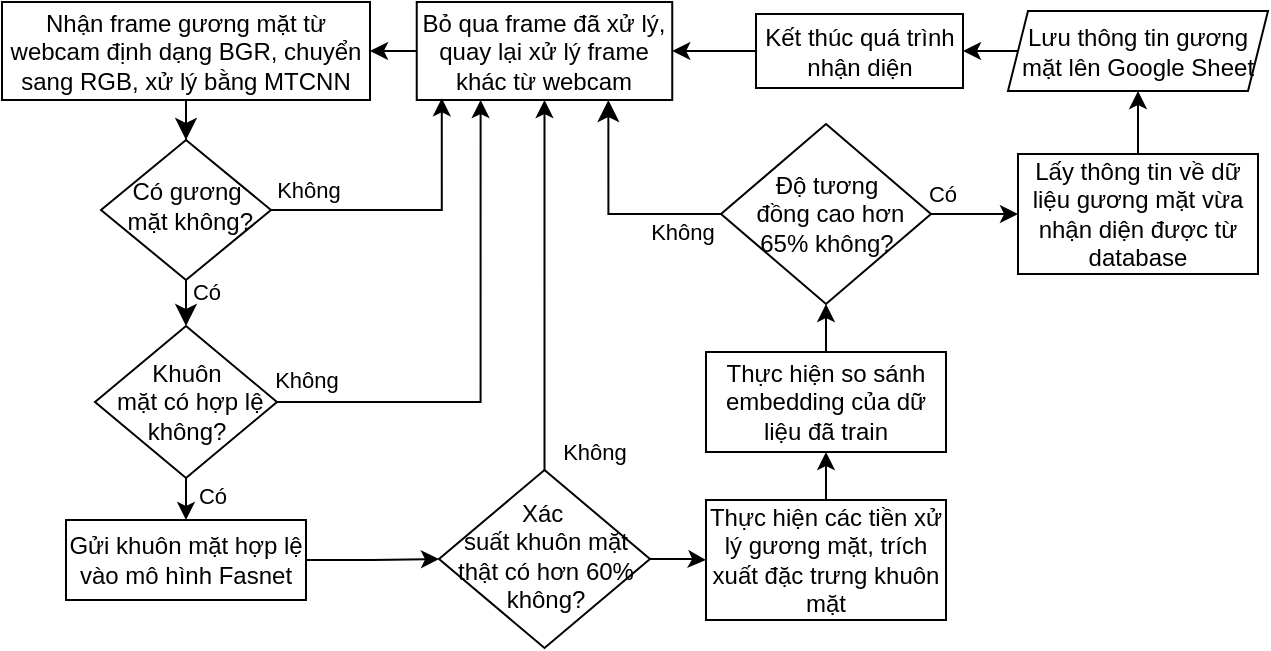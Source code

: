 <mxfile version="28.0.3">
  <diagram id="C5RBs43oDa-KdzZeNtuy" name="Page-1">
    <mxGraphModel dx="864" dy="522" grid="0" gridSize="10" guides="1" tooltips="1" connect="1" arrows="1" fold="1" page="1" pageScale="1" pageWidth="827" pageHeight="1169" background="#ffffff" math="0" shadow="0">
      <root>
        <mxCell id="WIyWlLk6GJQsqaUBKTNV-0" />
        <mxCell id="WIyWlLk6GJQsqaUBKTNV-1" parent="WIyWlLk6GJQsqaUBKTNV-0" />
        <mxCell id="WIyWlLk6GJQsqaUBKTNV-2" value="" style="rounded=0;html=1;jettySize=auto;orthogonalLoop=1;fontSize=11;endArrow=classic;endFill=1;endSize=8;strokeWidth=1;shadow=0;labelBackgroundColor=none;edgeStyle=orthogonalEdgeStyle;exitX=0.5;exitY=1;exitDx=0;exitDy=0;" parent="WIyWlLk6GJQsqaUBKTNV-1" source="A56iYJxM9WRR-LLqGUsY-35" target="WIyWlLk6GJQsqaUBKTNV-6" edge="1">
          <mxGeometry relative="1" as="geometry">
            <mxPoint x="210" y="175" as="sourcePoint" />
          </mxGeometry>
        </mxCell>
        <mxCell id="WIyWlLk6GJQsqaUBKTNV-6" value="Có gương&lt;div&gt;&amp;nbsp;mặt không?&lt;/div&gt;" style="rhombus;whiteSpace=wrap;html=1;shadow=0;fontFamily=Helvetica;fontSize=12;align=center;strokeWidth=1;spacing=6;spacingTop=-4;" parent="WIyWlLk6GJQsqaUBKTNV-1" vertex="1">
          <mxGeometry x="167.5" y="195" width="85" height="70" as="geometry" />
        </mxCell>
        <mxCell id="1ZK56OKKch1TkLcWgLvR-8" style="edgeStyle=orthogonalEdgeStyle;rounded=0;orthogonalLoop=1;jettySize=auto;html=1;entryX=0.5;entryY=1;entryDx=0;entryDy=0;" edge="1" parent="WIyWlLk6GJQsqaUBKTNV-1" source="WIyWlLk6GJQsqaUBKTNV-10" target="A56iYJxM9WRR-LLqGUsY-23">
          <mxGeometry relative="1" as="geometry" />
        </mxCell>
        <mxCell id="1ZK56OKKch1TkLcWgLvR-9" value="Không" style="edgeLabel;html=1;align=center;verticalAlign=middle;resizable=0;points=[];" vertex="1" connectable="0" parent="1ZK56OKKch1TkLcWgLvR-8">
          <mxGeometry x="-0.781" relative="1" as="geometry">
            <mxPoint x="24" y="11" as="offset" />
          </mxGeometry>
        </mxCell>
        <mxCell id="1ZK56OKKch1TkLcWgLvR-10" value="" style="edgeStyle=orthogonalEdgeStyle;rounded=0;orthogonalLoop=1;jettySize=auto;html=1;" edge="1" parent="WIyWlLk6GJQsqaUBKTNV-1" source="WIyWlLk6GJQsqaUBKTNV-10" target="A56iYJxM9WRR-LLqGUsY-21">
          <mxGeometry relative="1" as="geometry" />
        </mxCell>
        <mxCell id="WIyWlLk6GJQsqaUBKTNV-10" value="&lt;div&gt;Xác&amp;nbsp;&lt;/div&gt;&lt;div&gt;suất khuôn mặt thật có hơn 60% không?&lt;/div&gt;" style="rhombus;whiteSpace=wrap;html=1;shadow=0;fontFamily=Helvetica;fontSize=12;align=center;strokeWidth=1;spacing=6;spacingTop=-4;" parent="WIyWlLk6GJQsqaUBKTNV-1" vertex="1">
          <mxGeometry x="336.5" y="360" width="105.5" height="89" as="geometry" />
        </mxCell>
        <mxCell id="1ZK56OKKch1TkLcWgLvR-15" style="edgeStyle=orthogonalEdgeStyle;rounded=0;orthogonalLoop=1;jettySize=auto;html=1;exitX=1;exitY=0.5;exitDx=0;exitDy=0;entryX=0;entryY=0.5;entryDx=0;entryDy=0;" edge="1" parent="WIyWlLk6GJQsqaUBKTNV-1" source="A56iYJxM9WRR-LLqGUsY-11" target="A56iYJxM9WRR-LLqGUsY-52">
          <mxGeometry relative="1" as="geometry" />
        </mxCell>
        <mxCell id="1ZK56OKKch1TkLcWgLvR-16" value="Có" style="edgeLabel;html=1;align=center;verticalAlign=middle;resizable=0;points=[];" vertex="1" connectable="0" parent="1ZK56OKKch1TkLcWgLvR-15">
          <mxGeometry x="-0.859" y="-1" relative="1" as="geometry">
            <mxPoint x="2" y="-11" as="offset" />
          </mxGeometry>
        </mxCell>
        <mxCell id="A56iYJxM9WRR-LLqGUsY-11" value="&lt;div&gt;Độ&amp;nbsp;&lt;span style=&quot;background-color: transparent; color: light-dark(rgb(0, 0, 0), rgb(255, 255, 255));&quot;&gt;tương&lt;/span&gt;&lt;/div&gt;&lt;div&gt;&amp;nbsp;đồng cao hơn 65%&amp;nbsp;&lt;span style=&quot;background-color: transparent; color: light-dark(rgb(0, 0, 0), rgb(255, 255, 255));&quot;&gt;không?&lt;/span&gt;&lt;/div&gt;" style="rhombus;whiteSpace=wrap;html=1;" parent="WIyWlLk6GJQsqaUBKTNV-1" vertex="1">
          <mxGeometry x="477.5" y="187" width="105" height="90" as="geometry" />
        </mxCell>
        <mxCell id="A56iYJxM9WRR-LLqGUsY-14" value="Không" style="edgeStyle=orthogonalEdgeStyle;rounded=0;html=1;jettySize=auto;orthogonalLoop=1;fontSize=11;endArrow=classic;endFill=1;endSize=8;strokeWidth=1;shadow=0;labelBackgroundColor=none;exitX=0;exitY=0.5;exitDx=0;exitDy=0;entryX=0.75;entryY=1;entryDx=0;entryDy=0;" parent="WIyWlLk6GJQsqaUBKTNV-1" source="A56iYJxM9WRR-LLqGUsY-11" edge="1" target="A56iYJxM9WRR-LLqGUsY-23">
          <mxGeometry x="-0.658" y="9" relative="1" as="geometry">
            <mxPoint as="offset" />
            <mxPoint x="255" y="789.76" as="sourcePoint" />
            <mxPoint x="421" y="177" as="targetPoint" />
            <Array as="points">
              <mxPoint x="421" y="232" />
            </Array>
          </mxGeometry>
        </mxCell>
        <mxCell id="1ZK56OKKch1TkLcWgLvR-14" value="" style="edgeStyle=orthogonalEdgeStyle;rounded=0;orthogonalLoop=1;jettySize=auto;html=1;" edge="1" parent="WIyWlLk6GJQsqaUBKTNV-1" source="A56iYJxM9WRR-LLqGUsY-20" target="A56iYJxM9WRR-LLqGUsY-11">
          <mxGeometry relative="1" as="geometry" />
        </mxCell>
        <mxCell id="A56iYJxM9WRR-LLqGUsY-20" value="Thực hiện so sánh embedding của dữ liệu đã train" style="rounded=0;whiteSpace=wrap;html=1;" parent="WIyWlLk6GJQsqaUBKTNV-1" vertex="1">
          <mxGeometry x="470" y="301" width="120" height="50" as="geometry" />
        </mxCell>
        <mxCell id="1ZK56OKKch1TkLcWgLvR-11" value="" style="edgeStyle=orthogonalEdgeStyle;rounded=0;orthogonalLoop=1;jettySize=auto;html=1;" edge="1" parent="WIyWlLk6GJQsqaUBKTNV-1" source="A56iYJxM9WRR-LLqGUsY-21" target="A56iYJxM9WRR-LLqGUsY-20">
          <mxGeometry relative="1" as="geometry" />
        </mxCell>
        <mxCell id="A56iYJxM9WRR-LLqGUsY-21" value="Thực hiện các tiền xử lý gương mặt, trích xuất đặc trưng khuôn mặt" style="whiteSpace=wrap;html=1;" parent="WIyWlLk6GJQsqaUBKTNV-1" vertex="1">
          <mxGeometry x="470" y="375" width="120" height="60" as="geometry" />
        </mxCell>
        <mxCell id="1ZK56OKKch1TkLcWgLvR-3" value="" style="edgeStyle=orthogonalEdgeStyle;rounded=0;orthogonalLoop=1;jettySize=auto;html=1;" edge="1" parent="WIyWlLk6GJQsqaUBKTNV-1" source="A56iYJxM9WRR-LLqGUsY-22" target="WIyWlLk6GJQsqaUBKTNV-10">
          <mxGeometry relative="1" as="geometry" />
        </mxCell>
        <mxCell id="A56iYJxM9WRR-LLqGUsY-22" value="Gửi khuôn mặt hợp lệ vào mô hình Fasnet" style="whiteSpace=wrap;html=1;" parent="WIyWlLk6GJQsqaUBKTNV-1" vertex="1">
          <mxGeometry x="150" y="385" width="120" height="40" as="geometry" />
        </mxCell>
        <mxCell id="A56iYJxM9WRR-LLqGUsY-36" style="edgeStyle=orthogonalEdgeStyle;rounded=0;orthogonalLoop=1;jettySize=auto;html=1;entryX=1;entryY=0.5;entryDx=0;entryDy=0;exitX=0;exitY=0.5;exitDx=0;exitDy=0;" parent="WIyWlLk6GJQsqaUBKTNV-1" source="A56iYJxM9WRR-LLqGUsY-23" target="A56iYJxM9WRR-LLqGUsY-35" edge="1">
          <mxGeometry relative="1" as="geometry">
            <Array as="points">
              <mxPoint x="329" y="151" />
              <mxPoint x="302" y="151" />
            </Array>
          </mxGeometry>
        </mxCell>
        <mxCell id="A56iYJxM9WRR-LLqGUsY-23" value="Bỏ qua frame đã xử lý, quay lại xử lý frame khác từ webcam" style="whiteSpace=wrap;html=1;" parent="WIyWlLk6GJQsqaUBKTNV-1" vertex="1">
          <mxGeometry x="325.37" y="126" width="127.75" height="49" as="geometry" />
        </mxCell>
        <mxCell id="A56iYJxM9WRR-LLqGUsY-25" value="Có" style="rounded=0;html=1;jettySize=auto;orthogonalLoop=1;fontSize=11;endArrow=classic;endFill=1;endSize=8;strokeWidth=1;shadow=0;labelBackgroundColor=none;edgeStyle=orthogonalEdgeStyle;exitX=0.5;exitY=1;exitDx=0;exitDy=0;entryX=0.5;entryY=0;entryDx=0;entryDy=0;" parent="WIyWlLk6GJQsqaUBKTNV-1" source="WIyWlLk6GJQsqaUBKTNV-6" target="A56iYJxM9WRR-LLqGUsY-40" edge="1">
          <mxGeometry x="-0.506" y="10" relative="1" as="geometry">
            <mxPoint as="offset" />
            <mxPoint x="209.71" y="360" as="sourcePoint" />
            <mxPoint x="210" y="305" as="targetPoint" />
          </mxGeometry>
        </mxCell>
        <mxCell id="A56iYJxM9WRR-LLqGUsY-35" value="Nhận frame gương mặt từ webcam định dạng BGR, chuyển sang RGB, xử lý bằng MTCNN" style="whiteSpace=wrap;html=1;" parent="WIyWlLk6GJQsqaUBKTNV-1" vertex="1">
          <mxGeometry x="118" y="126" width="184" height="49" as="geometry" />
        </mxCell>
        <mxCell id="A56iYJxM9WRR-LLqGUsY-42" value="" style="edgeStyle=orthogonalEdgeStyle;rounded=0;orthogonalLoop=1;jettySize=auto;html=1;" parent="WIyWlLk6GJQsqaUBKTNV-1" source="A56iYJxM9WRR-LLqGUsY-40" target="A56iYJxM9WRR-LLqGUsY-22" edge="1">
          <mxGeometry relative="1" as="geometry">
            <Array as="points">
              <mxPoint x="210" y="355" />
              <mxPoint x="210" y="355" />
            </Array>
          </mxGeometry>
        </mxCell>
        <mxCell id="A56iYJxM9WRR-LLqGUsY-44" value="Có" style="edgeLabel;html=1;align=center;verticalAlign=middle;resizable=0;points=[];" parent="A56iYJxM9WRR-LLqGUsY-42" vertex="1" connectable="0">
          <mxGeometry x="-0.486" y="2" relative="1" as="geometry">
            <mxPoint x="11" y="3" as="offset" />
          </mxGeometry>
        </mxCell>
        <mxCell id="A56iYJxM9WRR-LLqGUsY-45" style="edgeStyle=orthogonalEdgeStyle;rounded=0;orthogonalLoop=1;jettySize=auto;html=1;entryX=0.25;entryY=1;entryDx=0;entryDy=0;" parent="WIyWlLk6GJQsqaUBKTNV-1" source="A56iYJxM9WRR-LLqGUsY-40" target="A56iYJxM9WRR-LLqGUsY-23" edge="1">
          <mxGeometry relative="1" as="geometry">
            <mxPoint x="370" y="177" as="targetPoint" />
          </mxGeometry>
        </mxCell>
        <mxCell id="A56iYJxM9WRR-LLqGUsY-47" value="Không" style="edgeLabel;html=1;align=center;verticalAlign=middle;resizable=0;points=[];" parent="A56iYJxM9WRR-LLqGUsY-45" vertex="1" connectable="0">
          <mxGeometry x="-0.471" y="1" relative="1" as="geometry">
            <mxPoint x="-53" y="-10" as="offset" />
          </mxGeometry>
        </mxCell>
        <mxCell id="A56iYJxM9WRR-LLqGUsY-40" value="Khuôn&lt;div&gt;&amp;nbsp;mặt có hợp lệ không?&lt;/div&gt;" style="rhombus;whiteSpace=wrap;html=1;" parent="WIyWlLk6GJQsqaUBKTNV-1" vertex="1">
          <mxGeometry x="164.5" y="288" width="91" height="76" as="geometry" />
        </mxCell>
        <mxCell id="1ZK56OKKch1TkLcWgLvR-13" value="" style="edgeStyle=orthogonalEdgeStyle;rounded=0;orthogonalLoop=1;jettySize=auto;html=1;" edge="1" parent="WIyWlLk6GJQsqaUBKTNV-1" source="A56iYJxM9WRR-LLqGUsY-52" target="A56iYJxM9WRR-LLqGUsY-58">
          <mxGeometry relative="1" as="geometry" />
        </mxCell>
        <mxCell id="A56iYJxM9WRR-LLqGUsY-52" value="Lấy thông tin về dữ liệu gương mặt vừa nhận diện được từ database" style="whiteSpace=wrap;html=1;" parent="WIyWlLk6GJQsqaUBKTNV-1" vertex="1">
          <mxGeometry x="626" y="202" width="120" height="60" as="geometry" />
        </mxCell>
        <mxCell id="1ZK56OKKch1TkLcWgLvR-20" value="" style="edgeStyle=orthogonalEdgeStyle;rounded=0;orthogonalLoop=1;jettySize=auto;html=1;" edge="1" parent="WIyWlLk6GJQsqaUBKTNV-1" source="A56iYJxM9WRR-LLqGUsY-58" target="1ZK56OKKch1TkLcWgLvR-19">
          <mxGeometry relative="1" as="geometry" />
        </mxCell>
        <mxCell id="A56iYJxM9WRR-LLqGUsY-58" value="Lưu thông tin gương mặt lên Google Sheet" style="shape=parallelogram;perimeter=parallelogramPerimeter;whiteSpace=wrap;html=1;fixedSize=1;size=10;" parent="WIyWlLk6GJQsqaUBKTNV-1" vertex="1">
          <mxGeometry x="621" y="130.5" width="130" height="40" as="geometry" />
        </mxCell>
        <mxCell id="1ZK56OKKch1TkLcWgLvR-2" style="edgeStyle=orthogonalEdgeStyle;rounded=0;orthogonalLoop=1;jettySize=auto;html=1;exitX=1;exitY=0.5;exitDx=0;exitDy=0;entryX=0.098;entryY=0.983;entryDx=0;entryDy=0;entryPerimeter=0;" edge="1" parent="WIyWlLk6GJQsqaUBKTNV-1" source="WIyWlLk6GJQsqaUBKTNV-6" target="A56iYJxM9WRR-LLqGUsY-23">
          <mxGeometry relative="1" as="geometry" />
        </mxCell>
        <mxCell id="1ZK56OKKch1TkLcWgLvR-7" value="Không" style="edgeLabel;html=1;align=center;verticalAlign=middle;resizable=0;points=[];" vertex="1" connectable="0" parent="1ZK56OKKch1TkLcWgLvR-2">
          <mxGeometry x="-0.785" y="-1" relative="1" as="geometry">
            <mxPoint x="3" y="-11" as="offset" />
          </mxGeometry>
        </mxCell>
        <mxCell id="1ZK56OKKch1TkLcWgLvR-21" value="" style="edgeStyle=orthogonalEdgeStyle;rounded=0;orthogonalLoop=1;jettySize=auto;html=1;" edge="1" parent="WIyWlLk6GJQsqaUBKTNV-1" source="1ZK56OKKch1TkLcWgLvR-19" target="A56iYJxM9WRR-LLqGUsY-23">
          <mxGeometry relative="1" as="geometry" />
        </mxCell>
        <mxCell id="1ZK56OKKch1TkLcWgLvR-19" value="Kết thúc quá trình nhận diện" style="whiteSpace=wrap;html=1;" vertex="1" parent="WIyWlLk6GJQsqaUBKTNV-1">
          <mxGeometry x="495" y="132" width="103.5" height="37" as="geometry" />
        </mxCell>
      </root>
    </mxGraphModel>
  </diagram>
</mxfile>
